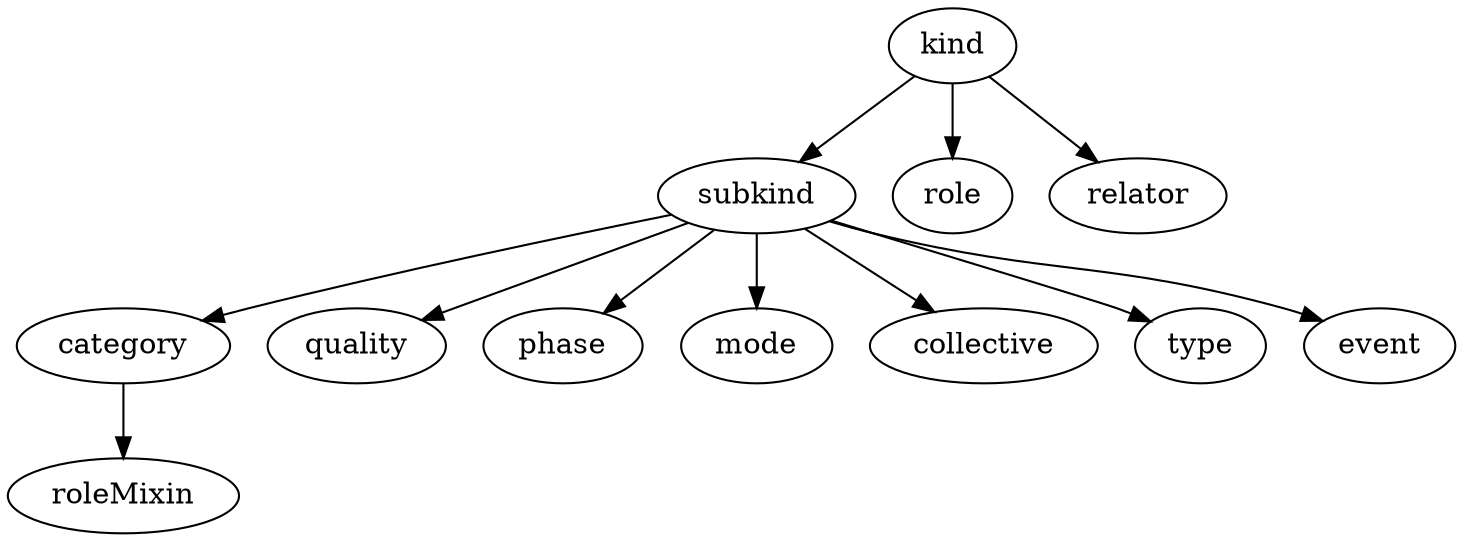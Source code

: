 strict digraph {
kind;
subkind;
role;
relator;
category;
quality;
phase;
mode;
collective;
type;
event;
roleMixin;
kind -> subkind;
kind -> role;
kind -> relator;
subkind -> category;
subkind -> quality;
subkind -> phase;
subkind -> mode;
subkind -> collective;
subkind -> type;
subkind -> event;
category -> roleMixin;
}
